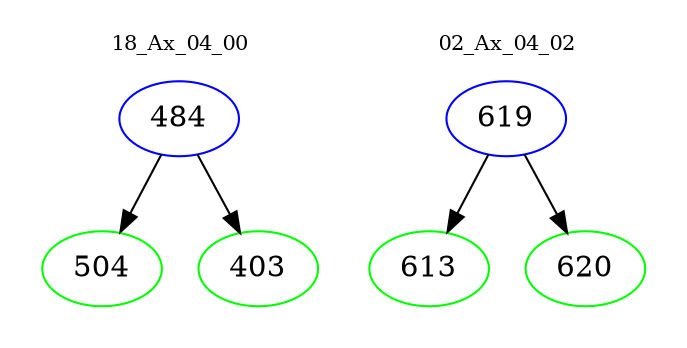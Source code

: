 digraph{
subgraph cluster_0 {
color = white
label = "18_Ax_04_00";
fontsize=10;
T0_484 [label="484", color="blue"]
T0_484 -> T0_504 [color="black"]
T0_504 [label="504", color="green"]
T0_484 -> T0_403 [color="black"]
T0_403 [label="403", color="green"]
}
subgraph cluster_1 {
color = white
label = "02_Ax_04_02";
fontsize=10;
T1_619 [label="619", color="blue"]
T1_619 -> T1_613 [color="black"]
T1_613 [label="613", color="green"]
T1_619 -> T1_620 [color="black"]
T1_620 [label="620", color="green"]
}
}
